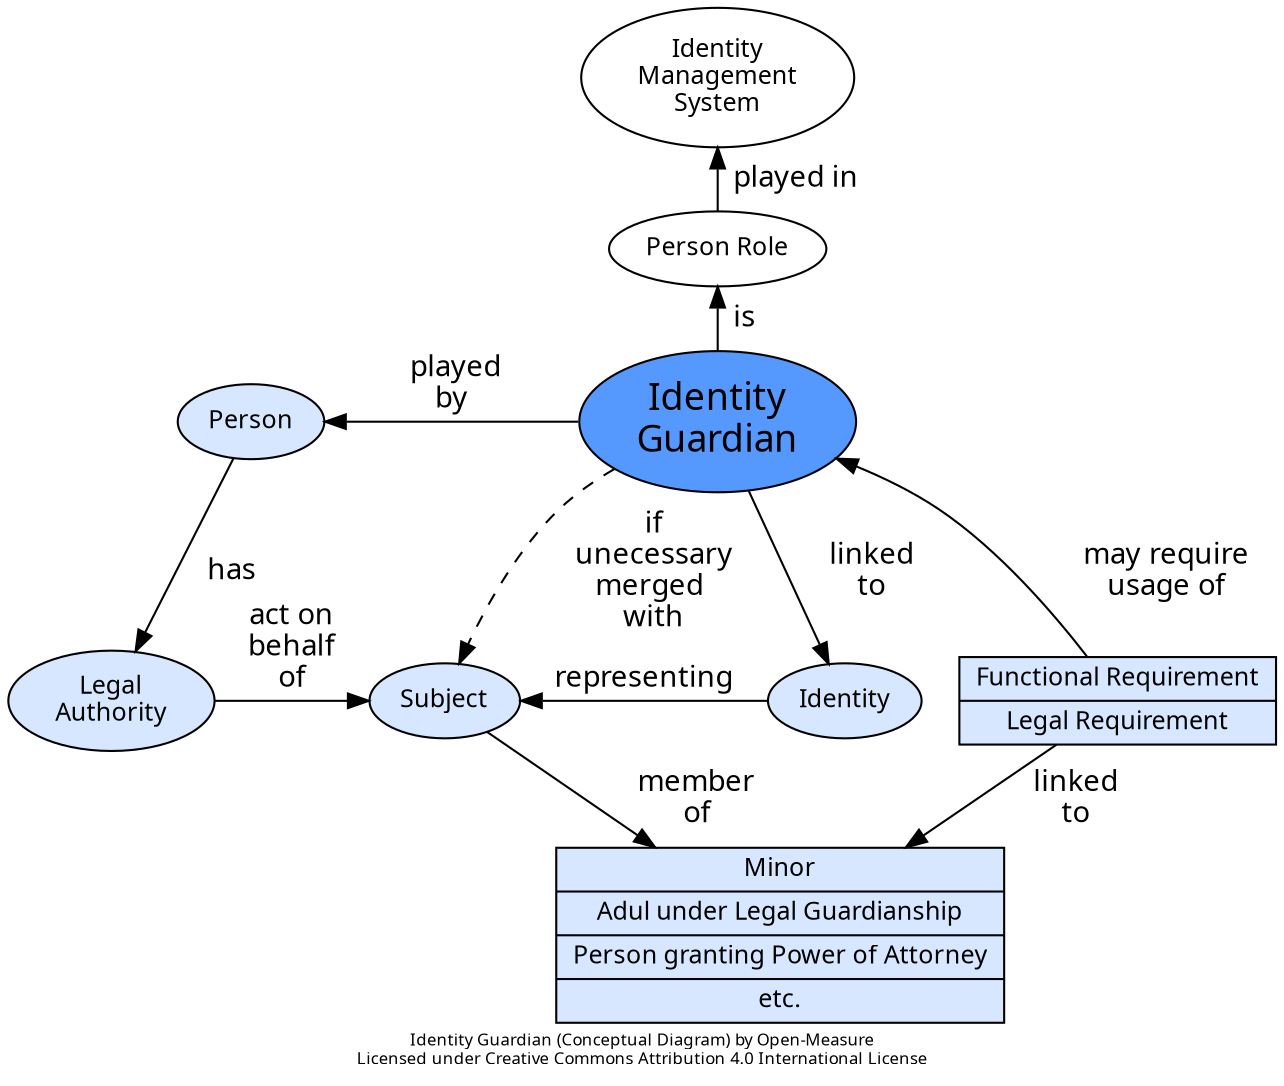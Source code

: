 digraph G {
	rankdir="TB";
	ranksep="0";
	splines="curve";
	#newrank=true;
	#packmode="clust";
	#compound=true;
	fontname="Calibri";
	label="Identity Guardian (Conceptual Diagram) by Open-Measure\nLicensed under Creative Commons Attribution 4.0 International License";
	fontsize=8;
	node[shape="ellipse", fontsize=12, fillcolor="#d6e7ff", style="filled", fontname="Calibri"];
	edge[fontname="Calibri", minlen="1"];

	# Parent Concept
	n_ims [label="Identity\nManagement\nSystem", fillcolor="#ffffff"];
	n_ims -> n_role [weight=10, label="  played in  ", dir="back"];
	n_role [label="Person Role", fillcolor="#ffffff"];
	n_role -> n_guardian [weight=10, label="  is  ", dir="back"];

	# Concept
	n_guardian [label="Identity\nGuardian", fontsize=18, fillcolor="#5599ff", URL="https://open-measure.atlassian.net/wiki/spaces/DIC/pages/1323597918"];

	# Distinctive Characteristics
	n_subject -> n_identity [weight=10, label="  representing  ", dir="back"];
	n_person [label="Person"]
	n_person -> n_guardian [weight=10, label="  played \n  by  ", dir="back"];
	n_identity [label="Identity"]
	n_guardian -> n_identity [weight=10, label="  linked  \n  to  "];
	n_subject [label="Subject"]
	n_legal_authority [label="Legal\nAuthority"]
	n_person -> n_legal_authority [weight=10, label="has"];
	n_legal_authority -> n_subject [weight=10, label="  act on  \n  behalf  \n  of  "];
	n_requirements [label="{Functional Requirement|Legal Requirement}", shape="record"];
	n_guardian -> n_requirements [weight=10, label="  may require  \n  usage of  ", dir="back"];
	n_populations [label="{Minor|Adul under Legal Guardianship|Person granting Power of Attorney|etc.}", shape="record"]
	n_requirements -> n_populations [weight=10, label="  linked  \n  to  "];
	n_guardian -> n_subject [weight=10, label="  if  \n  unecessary  \n merged  \n  with  ", style="dashed"];
	n_subject -> n_populations [weight=10, label="  member  \n  of  "];

	# Invisible Links
	n_subject -> n_requirements [style=invis];
	#n_identity -> n_requirements [style=invis];

	# Levels
	{ rank=same; n_identity; n_legal_authority; n_subject; }
	{ rank=same; n_person; n_guardian; }
	{ rank=same; n_identity; n_requirements; }
}
